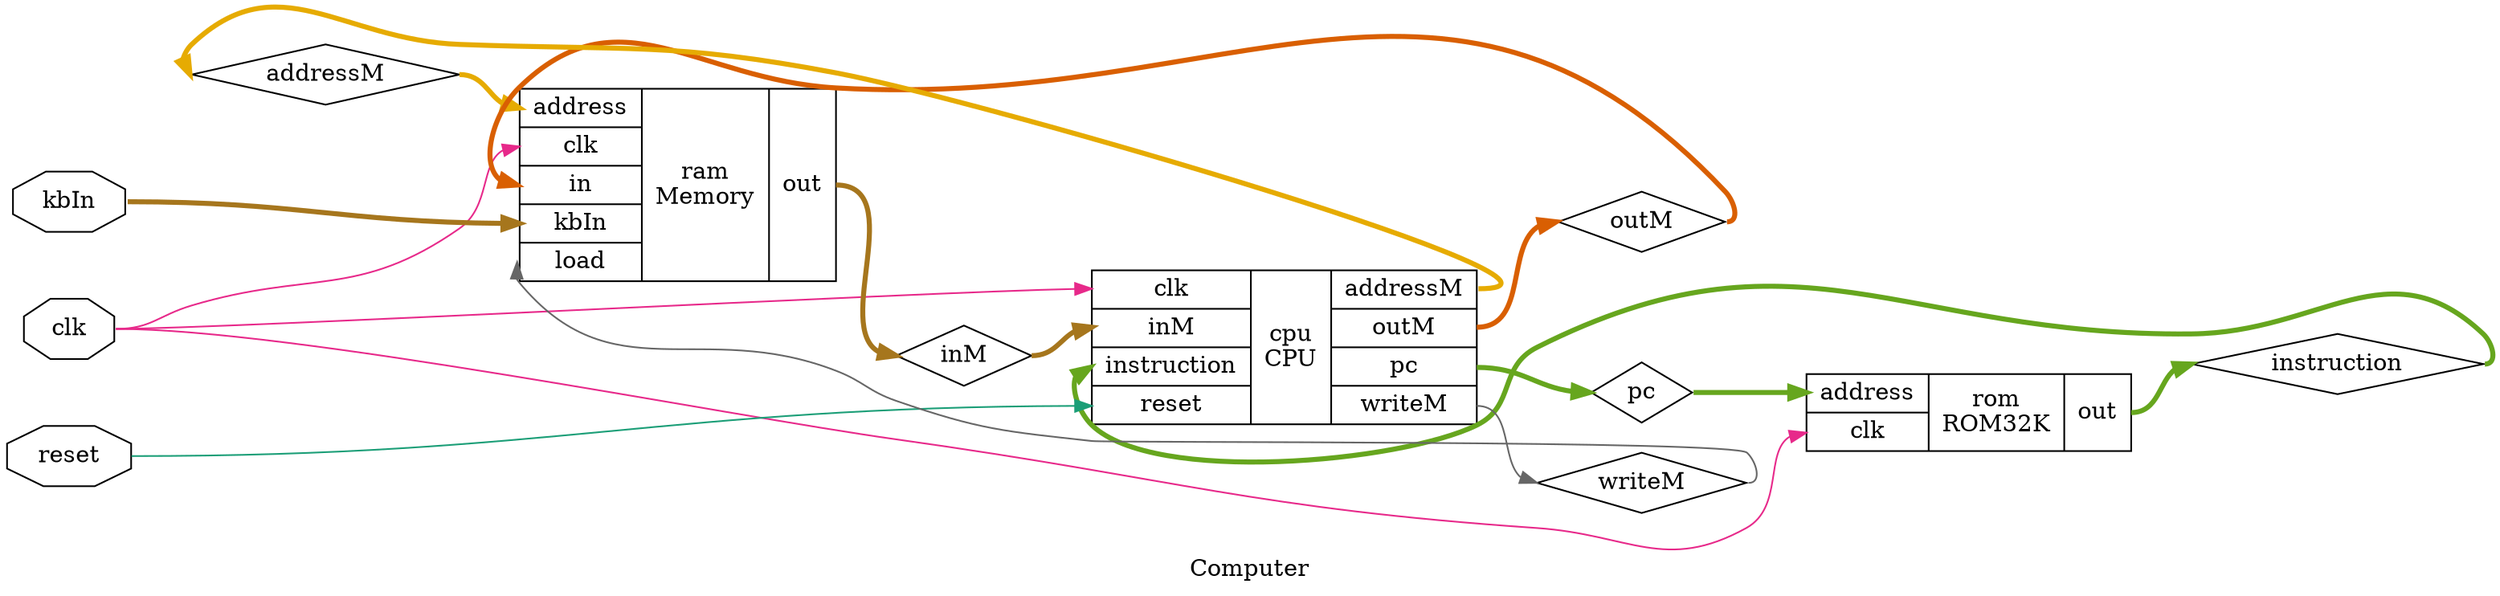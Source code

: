 digraph "Computer" {
label="Computer";
rankdir="LR";
remincross=true;
n1 [ shape=diamond, label="addressM", color="black", fontcolor="black" ];
n2 [ shape=octagon, label="clk", color="black", fontcolor="black" ];
n3 [ shape=diamond, label="inM", color="black", fontcolor="black" ];
n4 [ shape=diamond, label="instruction", color="black", fontcolor="black" ];
n5 [ shape=octagon, label="kbIn", color="black", fontcolor="black" ];
n6 [ shape=diamond, label="outM", color="black", fontcolor="black" ];
n7 [ shape=diamond, label="pc", color="black", fontcolor="black" ];
n8 [ shape=octagon, label="reset", color="black", fontcolor="black" ];
n9 [ shape=diamond, label="writeM", color="black", fontcolor="black" ];
{ rank="source"; n2; n5; n8;}
{ rank="sink";}
c10 [ shape=record, label="{{<p2> clk|<p3> inM|<p4> instruction|<p8> reset}|cpu\nCPU|{<p1> addressM|<p6> outM|<p7> pc|<p9> writeM}}" ];
c15 [ shape=record, label="{{<p11> address|<p2> clk|<p12> in|<p5> kbIn|<p13> load}|ram\nMemory|{<p14> out}}" ];
c16 [ shape=record, label="{{<p11> address|<p2> clk}|rom\nROM32K|{<p14> out}}" ];
c10:p1:e -> n1:w [colorscheme="dark28", color="6", fontcolor="6", style="setlinewidth(3)", label=""];
n1:e -> c15:p11:w [colorscheme="dark28", color="6", fontcolor="6", style="setlinewidth(3)", label=""];
n2:e -> c10:p2:w [colorscheme="dark28", color="4", fontcolor="4", label=""];
n2:e -> c15:p2:w [colorscheme="dark28", color="4", fontcolor="4", label=""];
n2:e -> c16:p2:w [colorscheme="dark28", color="4", fontcolor="4", label=""];
c15:p14:e -> n3:w [colorscheme="dark28", color="7", fontcolor="7", style="setlinewidth(3)", label=""];
n3:e -> c10:p3:w [colorscheme="dark28", color="7", fontcolor="7", style="setlinewidth(3)", label=""];
c16:p14:e -> n4:w [colorscheme="dark28", color="5", fontcolor="5", style="setlinewidth(3)", label=""];
n4:e -> c10:p4:w [colorscheme="dark28", color="5", fontcolor="5", style="setlinewidth(3)", label=""];
n5:e -> c15:p5:w [colorscheme="dark28", color="7", fontcolor="7", style="setlinewidth(3)", label=""];
c10:p6:e -> n6:w [colorscheme="dark28", color="2", fontcolor="2", style="setlinewidth(3)", label=""];
n6:e -> c15:p12:w [colorscheme="dark28", color="2", fontcolor="2", style="setlinewidth(3)", label=""];
c10:p7:e -> n7:w [colorscheme="dark28", color="5", fontcolor="5", style="setlinewidth(3)", label=""];
n7:e -> c16:p11:w [colorscheme="dark28", color="5", fontcolor="5", style="setlinewidth(3)", label=""];
n8:e -> c10:p8:w [colorscheme="dark28", color="1", fontcolor="1", label=""];
c10:p9:e -> n9:w [colorscheme="dark28", color="8", fontcolor="8", label=""];
n9:e -> c15:p13:w [colorscheme="dark28", color="8", fontcolor="8", label=""];
}
